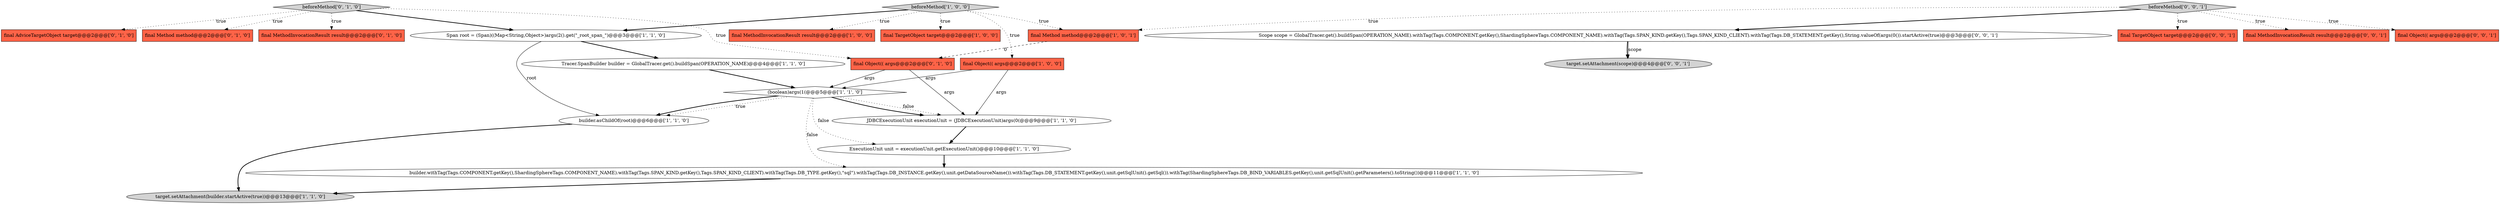 digraph {
5 [style = filled, label = "JDBCExecutionUnit executionUnit = (JDBCExecutionUnit)args(0(@@@9@@@['1', '1', '0']", fillcolor = white, shape = ellipse image = "AAA0AAABBB1BBB"];
23 [style = filled, label = "Scope scope = GlobalTracer.get().buildSpan(OPERATION_NAME).withTag(Tags.COMPONENT.getKey(),ShardingSphereTags.COMPONENT_NAME).withTag(Tags.SPAN_KIND.getKey(),Tags.SPAN_KIND_CLIENT).withTag(Tags.DB_STATEMENT.getKey(),String.valueOf(args(0()).startActive(true)@@@3@@@['0', '0', '1']", fillcolor = white, shape = ellipse image = "AAA0AAABBB3BBB"];
0 [style = filled, label = "Span root = (Span)((Map<String,Object>)args(2().get(\"_root_span_\")@@@3@@@['1', '1', '0']", fillcolor = white, shape = ellipse image = "AAA0AAABBB1BBB"];
7 [style = filled, label = "builder.withTag(Tags.COMPONENT.getKey(),ShardingSphereTags.COMPONENT_NAME).withTag(Tags.SPAN_KIND.getKey(),Tags.SPAN_KIND_CLIENT).withTag(Tags.DB_TYPE.getKey(),\"sql\").withTag(Tags.DB_INSTANCE.getKey(),unit.getDataSourceName()).withTag(Tags.DB_STATEMENT.getKey(),unit.getSqlUnit().getSql()).withTag(ShardingSphereTags.DB_BIND_VARIABLES.getKey(),unit.getSqlUnit().getParameters().toString())@@@11@@@['1', '1', '0']", fillcolor = white, shape = ellipse image = "AAA0AAABBB1BBB"];
11 [style = filled, label = "builder.asChildOf(root)@@@6@@@['1', '1', '0']", fillcolor = white, shape = ellipse image = "AAA0AAABBB1BBB"];
19 [style = filled, label = "final TargetObject target@@@2@@@['0', '0', '1']", fillcolor = tomato, shape = box image = "AAA0AAABBB3BBB"];
14 [style = filled, label = "final AdviceTargetObject target@@@2@@@['0', '1', '0']", fillcolor = tomato, shape = box image = "AAA0AAABBB2BBB"];
1 [style = filled, label = "ExecutionUnit unit = executionUnit.getExecutionUnit()@@@10@@@['1', '1', '0']", fillcolor = white, shape = ellipse image = "AAA0AAABBB1BBB"];
22 [style = filled, label = "final MethodInvocationResult result@@@2@@@['0', '0', '1']", fillcolor = tomato, shape = box image = "AAA0AAABBB3BBB"];
3 [style = filled, label = "final MethodInvocationResult result@@@2@@@['1', '0', '0']", fillcolor = tomato, shape = box image = "AAA0AAABBB1BBB"];
2 [style = filled, label = "Tracer.SpanBuilder builder = GlobalTracer.get().buildSpan(OPERATION_NAME)@@@4@@@['1', '1', '0']", fillcolor = white, shape = ellipse image = "AAA0AAABBB1BBB"];
9 [style = filled, label = "final TargetObject target@@@2@@@['1', '0', '0']", fillcolor = tomato, shape = box image = "AAA0AAABBB1BBB"];
13 [style = filled, label = "final Method method@@@2@@@['0', '1', '0']", fillcolor = tomato, shape = box image = "AAA0AAABBB2BBB"];
16 [style = filled, label = "final MethodInvocationResult result@@@2@@@['0', '1', '0']", fillcolor = tomato, shape = box image = "AAA0AAABBB2BBB"];
17 [style = filled, label = "final Object(( args@@@2@@@['0', '1', '0']", fillcolor = tomato, shape = box image = "AAA1AAABBB2BBB"];
8 [style = filled, label = "beforeMethod['1', '0', '0']", fillcolor = lightgray, shape = diamond image = "AAA0AAABBB1BBB"];
15 [style = filled, label = "beforeMethod['0', '1', '0']", fillcolor = lightgray, shape = diamond image = "AAA0AAABBB2BBB"];
10 [style = filled, label = "final Object(( args@@@2@@@['1', '0', '0']", fillcolor = tomato, shape = box image = "AAA0AAABBB1BBB"];
21 [style = filled, label = "beforeMethod['0', '0', '1']", fillcolor = lightgray, shape = diamond image = "AAA0AAABBB3BBB"];
6 [style = filled, label = "target.setAttachment(builder.startActive(true))@@@13@@@['1', '1', '0']", fillcolor = lightgray, shape = ellipse image = "AAA0AAABBB1BBB"];
20 [style = filled, label = "target.setAttachment(scope)@@@4@@@['0', '0', '1']", fillcolor = lightgray, shape = ellipse image = "AAA0AAABBB3BBB"];
18 [style = filled, label = "final Object(( args@@@2@@@['0', '0', '1']", fillcolor = tomato, shape = box image = "AAA0AAABBB3BBB"];
12 [style = filled, label = "final Method method@@@2@@@['1', '0', '1']", fillcolor = tomato, shape = box image = "AAA0AAABBB1BBB"];
4 [style = filled, label = "(boolean)args(1(@@@5@@@['1', '1', '0']", fillcolor = white, shape = diamond image = "AAA0AAABBB1BBB"];
21->12 [style = dotted, label="true"];
23->20 [style = bold, label=""];
4->7 [style = dotted, label="false"];
21->18 [style = dotted, label="true"];
0->11 [style = solid, label="root"];
11->6 [style = bold, label=""];
0->2 [style = bold, label=""];
4->5 [style = dotted, label="false"];
4->11 [style = dotted, label="true"];
12->17 [style = dashed, label="0"];
21->22 [style = dotted, label="true"];
10->4 [style = solid, label="args"];
8->10 [style = dotted, label="true"];
15->14 [style = dotted, label="true"];
15->16 [style = dotted, label="true"];
17->5 [style = solid, label="args"];
2->4 [style = bold, label=""];
1->7 [style = bold, label=""];
8->3 [style = dotted, label="true"];
15->13 [style = dotted, label="true"];
15->17 [style = dotted, label="true"];
8->0 [style = bold, label=""];
5->1 [style = bold, label=""];
17->4 [style = solid, label="args"];
8->12 [style = dotted, label="true"];
23->20 [style = solid, label="scope"];
15->0 [style = bold, label=""];
21->19 [style = dotted, label="true"];
7->6 [style = bold, label=""];
10->5 [style = solid, label="args"];
4->1 [style = dotted, label="false"];
8->9 [style = dotted, label="true"];
4->11 [style = bold, label=""];
4->5 [style = bold, label=""];
21->23 [style = bold, label=""];
}

